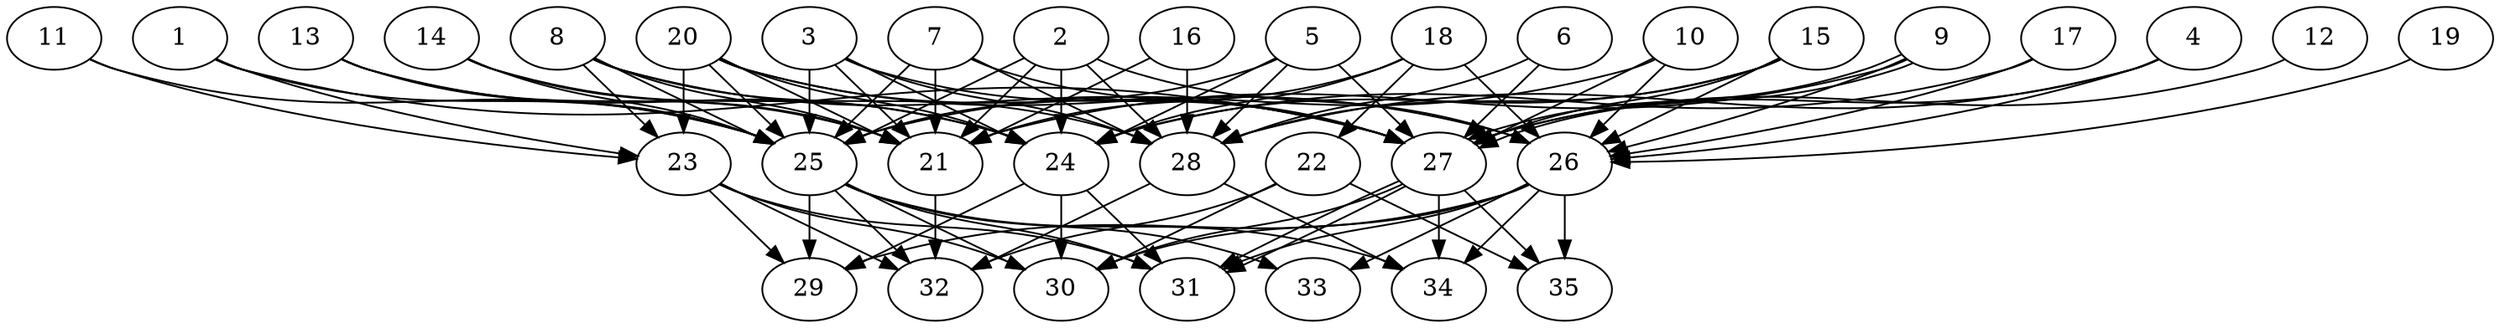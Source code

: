 // DAG (tier=3-complex, mode=data, n=35, ccr=0.540, fat=0.812, density=0.775, regular=0.202, jump=0.260, mindata=4194304, maxdata=33554432)
// DAG automatically generated by daggen at Sun Aug 24 16:33:35 2025
// /home/ermia/Project/Environments/daggen/bin/daggen --dot --ccr 0.540 --fat 0.812 --regular 0.202 --density 0.775 --jump 0.260 --mindata 4194304 --maxdata 33554432 -n 35 
digraph G {
  1 [size="185152455439185608704", alpha="0.16", expect_size="92576227719592804352"]
  1 -> 23 [size ="259882062184448"]
  1 -> 25 [size ="259882062184448"]
  1 -> 27 [size ="259882062184448"]
  2 [size="7675816630134451200", alpha="0.02", expect_size="3837908315067225600"]
  2 -> 21 [size ="7174034332581888"]
  2 -> 24 [size ="7174034332581888"]
  2 -> 25 [size ="7174034332581888"]
  2 -> 26 [size ="7174034332581888"]
  2 -> 28 [size ="7174034332581888"]
  3 [size="601402853541858176", alpha="0.06", expect_size="300701426770929088"]
  3 -> 21 [size ="552825406881792"]
  3 -> 24 [size ="552825406881792"]
  3 -> 25 [size ="552825406881792"]
  3 -> 27 [size ="552825406881792"]
  3 -> 28 [size ="552825406881792"]
  4 [size="1669919556553802496", alpha="0.02", expect_size="834959778276901248"]
  4 -> 26 [size ="792705344995328"]
  4 -> 27 [size ="792705344995328"]
  4 -> 28 [size ="792705344995328"]
  5 [size="8558275441455964", alpha="0.07", expect_size="4279137720727982"]
  5 -> 24 [size ="800061441179648"]
  5 -> 25 [size ="800061441179648"]
  5 -> 27 [size ="800061441179648"]
  5 -> 28 [size ="800061441179648"]
  6 [size="14044197836857920", alpha="0.10", expect_size="7022098918428960"]
  6 -> 27 [size ="289242425065472"]
  6 -> 28 [size ="289242425065472"]
  7 [size="3584044335741577728", alpha="0.02", expect_size="1792022167870788864"]
  7 -> 21 [size ="2542655032524800"]
  7 -> 25 [size ="2542655032524800"]
  7 -> 27 [size ="2542655032524800"]
  7 -> 28 [size ="2542655032524800"]
  8 [size="4176402129954152", alpha="0.01", expect_size="2088201064977076"]
  8 -> 21 [size ="146078624120832"]
  8 -> 23 [size ="146078624120832"]
  8 -> 25 [size ="146078624120832"]
  8 -> 27 [size ="146078624120832"]
  8 -> 28 [size ="146078624120832"]
  9 [size="112225666854938528", alpha="0.11", expect_size="56112833427469264"]
  9 -> 21 [size ="4776031491719168"]
  9 -> 26 [size ="4776031491719168"]
  9 -> 27 [size ="4776031491719168"]
  9 -> 27 [size ="4776031491719168"]
  10 [size="8074556770064312320", alpha="0.13", expect_size="4037278385032156160"]
  10 -> 25 [size ="3016504589156352"]
  10 -> 26 [size ="3016504589156352"]
  10 -> 27 [size ="3016504589156352"]
  11 [size="1411536186709813760", alpha="0.06", expect_size="705768093354906880"]
  11 -> 23 [size ="491050665771008"]
  11 -> 25 [size ="491050665771008"]
  12 [size="13039861323722620928", alpha="0.17", expect_size="6519930661861310464"]
  12 -> 27 [size ="4270169262129152"]
  13 [size="442932314066946944", alpha="0.02", expect_size="221466157033473472"]
  13 -> 21 [size ="182711339712512"]
  13 -> 24 [size ="182711339712512"]
  13 -> 25 [size ="182711339712512"]
  14 [size="8668772460835419193344", alpha="0.00", expect_size="4334386230417709596672"]
  14 -> 21 [size ="3375942617530368"]
  14 -> 24 [size ="3375942617530368"]
  14 -> 25 [size ="3375942617530368"]
  15 [size="10416558266130618368", alpha="0.13", expect_size="5208279133065309184"]
  15 -> 24 [size ="4180554870161408"]
  15 -> 26 [size ="4180554870161408"]
  15 -> 27 [size ="4180554870161408"]
  15 -> 28 [size ="4180554870161408"]
  16 [size="541958946218387177472", alpha="0.16", expect_size="270979473109193588736"]
  16 -> 21 [size ="531782751485952"]
  16 -> 28 [size ="531782751485952"]
  17 [size="4434925913243672576", alpha="0.19", expect_size="2217462956621836288"]
  17 -> 24 [size ="2338378301308928"]
  17 -> 26 [size ="2338378301308928"]
  18 [size="1030353358199748736", alpha="0.11", expect_size="515176679099874368"]
  18 -> 21 [size ="2079049794977792"]
  18 -> 22 [size ="2079049794977792"]
  18 -> 24 [size ="2079049794977792"]
  18 -> 26 [size ="2079049794977792"]
  19 [size="317736121066452480", alpha="0.13", expect_size="158868060533226240"]
  19 -> 26 [size ="182398276861952"]
  20 [size="7706000080081944313856", alpha="0.11", expect_size="3853000040040972156928"]
  20 -> 21 [size ="3121111805984768"]
  20 -> 23 [size ="3121111805984768"]
  20 -> 24 [size ="3121111805984768"]
  20 -> 25 [size ="3121111805984768"]
  20 -> 26 [size ="3121111805984768"]
  20 -> 27 [size ="3121111805984768"]
  21 [size="791531207774718080", alpha="0.13", expect_size="395765603887359040"]
  21 -> 32 [size ="361542503628800"]
  22 [size="8954407799694971904", alpha="0.12", expect_size="4477203899847485952"]
  22 -> 30 [size ="8618950082428928"]
  22 -> 32 [size ="8618950082428928"]
  22 -> 35 [size ="8618950082428928"]
  23 [size="23544117336000233472", alpha="0.03", expect_size="11772058668000116736"]
  23 -> 29 [size ="8941349353029632"]
  23 -> 30 [size ="8941349353029632"]
  23 -> 31 [size ="8941349353029632"]
  23 -> 32 [size ="8941349353029632"]
  24 [size="33994087371871617024000", alpha="0.08", expect_size="16997043685935808512000"]
  24 -> 29 [size ="8395094281420800"]
  24 -> 30 [size ="8395094281420800"]
  24 -> 31 [size ="8395094281420800"]
  25 [size="78835553709522160", alpha="0.18", expect_size="39417776854761080"]
  25 -> 29 [size ="2882185585491968"]
  25 -> 30 [size ="2882185585491968"]
  25 -> 31 [size ="2882185585491968"]
  25 -> 32 [size ="2882185585491968"]
  25 -> 33 [size ="2882185585491968"]
  25 -> 34 [size ="2882185585491968"]
  26 [size="121421582731993264", alpha="0.08", expect_size="60710791365996632"]
  26 -> 29 [size ="1939889499144192"]
  26 -> 30 [size ="1939889499144192"]
  26 -> 31 [size ="1939889499144192"]
  26 -> 33 [size ="1939889499144192"]
  26 -> 34 [size ="1939889499144192"]
  26 -> 35 [size ="1939889499144192"]
  27 [size="3706198072734115328", alpha="0.01", expect_size="1853099036367057664"]
  27 -> 30 [size ="3149980051177472"]
  27 -> 31 [size ="3149980051177472"]
  27 -> 31 [size ="3149980051177472"]
  27 -> 34 [size ="3149980051177472"]
  27 -> 35 [size ="3149980051177472"]
  28 [size="131109102045454976", alpha="0.13", expect_size="65554551022727488"]
  28 -> 32 [size ="3252891326349312"]
  28 -> 34 [size ="3252891326349312"]
  29 [size="1360009126278227712", alpha="0.05", expect_size="680004563139113856"]
  30 [size="7631269330924967936", alpha="0.09", expect_size="3815634665462483968"]
  31 [size="81567018711027552", alpha="0.14", expect_size="40783509355513776"]
  32 [size="254173118217106489344", alpha="0.12", expect_size="127086559108553244672"]
  33 [size="12462316490447417344", alpha="0.06", expect_size="6231158245223708672"]
  34 [size="6468558824988866560", alpha="0.19", expect_size="3234279412494433280"]
  35 [size="45455617934031472", alpha="0.15", expect_size="22727808967015736"]
}
